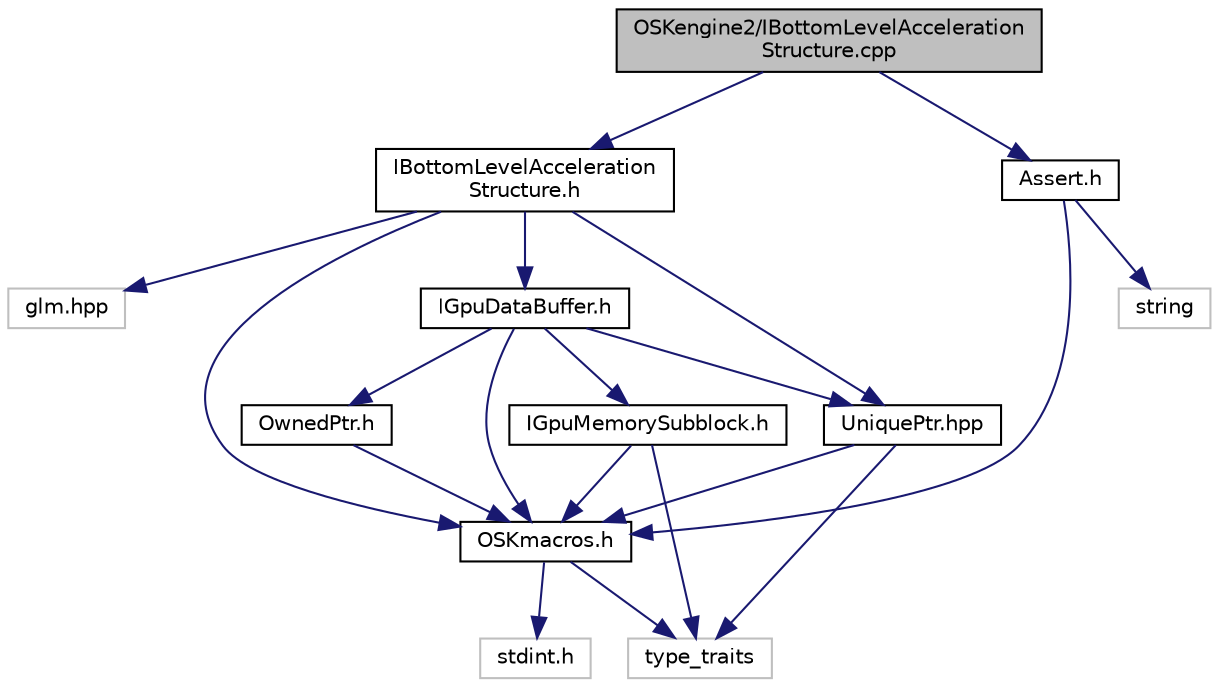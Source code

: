 digraph "OSKengine2/IBottomLevelAccelerationStructure.cpp"
{
 // LATEX_PDF_SIZE
  edge [fontname="Helvetica",fontsize="10",labelfontname="Helvetica",labelfontsize="10"];
  node [fontname="Helvetica",fontsize="10",shape=record];
  Node1 [label="OSKengine2/IBottomLevelAcceleration\lStructure.cpp",height=0.2,width=0.4,color="black", fillcolor="grey75", style="filled", fontcolor="black",tooltip=" "];
  Node1 -> Node2 [color="midnightblue",fontsize="10",style="solid"];
  Node2 [label="IBottomLevelAcceleration\lStructure.h",height=0.2,width=0.4,color="black", fillcolor="white", style="filled",URL="$_i_bottom_level_acceleration_structure_8h.html",tooltip=" "];
  Node2 -> Node3 [color="midnightblue",fontsize="10",style="solid"];
  Node3 [label="OSKmacros.h",height=0.2,width=0.4,color="black", fillcolor="white", style="filled",URL="$_o_s_kmacros_8h.html",tooltip=" "];
  Node3 -> Node4 [color="midnightblue",fontsize="10",style="solid"];
  Node4 [label="stdint.h",height=0.2,width=0.4,color="grey75", fillcolor="white", style="filled",tooltip=" "];
  Node3 -> Node5 [color="midnightblue",fontsize="10",style="solid"];
  Node5 [label="type_traits",height=0.2,width=0.4,color="grey75", fillcolor="white", style="filled",tooltip=" "];
  Node2 -> Node6 [color="midnightblue",fontsize="10",style="solid"];
  Node6 [label="UniquePtr.hpp",height=0.2,width=0.4,color="black", fillcolor="white", style="filled",URL="$_unique_ptr_8hpp.html",tooltip=" "];
  Node6 -> Node3 [color="midnightblue",fontsize="10",style="solid"];
  Node6 -> Node5 [color="midnightblue",fontsize="10",style="solid"];
  Node2 -> Node7 [color="midnightblue",fontsize="10",style="solid"];
  Node7 [label="IGpuDataBuffer.h",height=0.2,width=0.4,color="black", fillcolor="white", style="filled",URL="$_i_gpu_data_buffer_8h.html",tooltip=" "];
  Node7 -> Node3 [color="midnightblue",fontsize="10",style="solid"];
  Node7 -> Node8 [color="midnightblue",fontsize="10",style="solid"];
  Node8 [label="OwnedPtr.h",height=0.2,width=0.4,color="black", fillcolor="white", style="filled",URL="$_owned_ptr_8h.html",tooltip=" "];
  Node8 -> Node3 [color="midnightblue",fontsize="10",style="solid"];
  Node7 -> Node6 [color="midnightblue",fontsize="10",style="solid"];
  Node7 -> Node9 [color="midnightblue",fontsize="10",style="solid"];
  Node9 [label="IGpuMemorySubblock.h",height=0.2,width=0.4,color="black", fillcolor="white", style="filled",URL="$_i_gpu_memory_subblock_8h.html",tooltip=" "];
  Node9 -> Node3 [color="midnightblue",fontsize="10",style="solid"];
  Node9 -> Node5 [color="midnightblue",fontsize="10",style="solid"];
  Node2 -> Node10 [color="midnightblue",fontsize="10",style="solid"];
  Node10 [label="glm.hpp",height=0.2,width=0.4,color="grey75", fillcolor="white", style="filled",tooltip=" "];
  Node1 -> Node11 [color="midnightblue",fontsize="10",style="solid"];
  Node11 [label="Assert.h",height=0.2,width=0.4,color="black", fillcolor="white", style="filled",URL="$_assert_8h.html",tooltip=" "];
  Node11 -> Node3 [color="midnightblue",fontsize="10",style="solid"];
  Node11 -> Node12 [color="midnightblue",fontsize="10",style="solid"];
  Node12 [label="string",height=0.2,width=0.4,color="grey75", fillcolor="white", style="filled",tooltip=" "];
}
